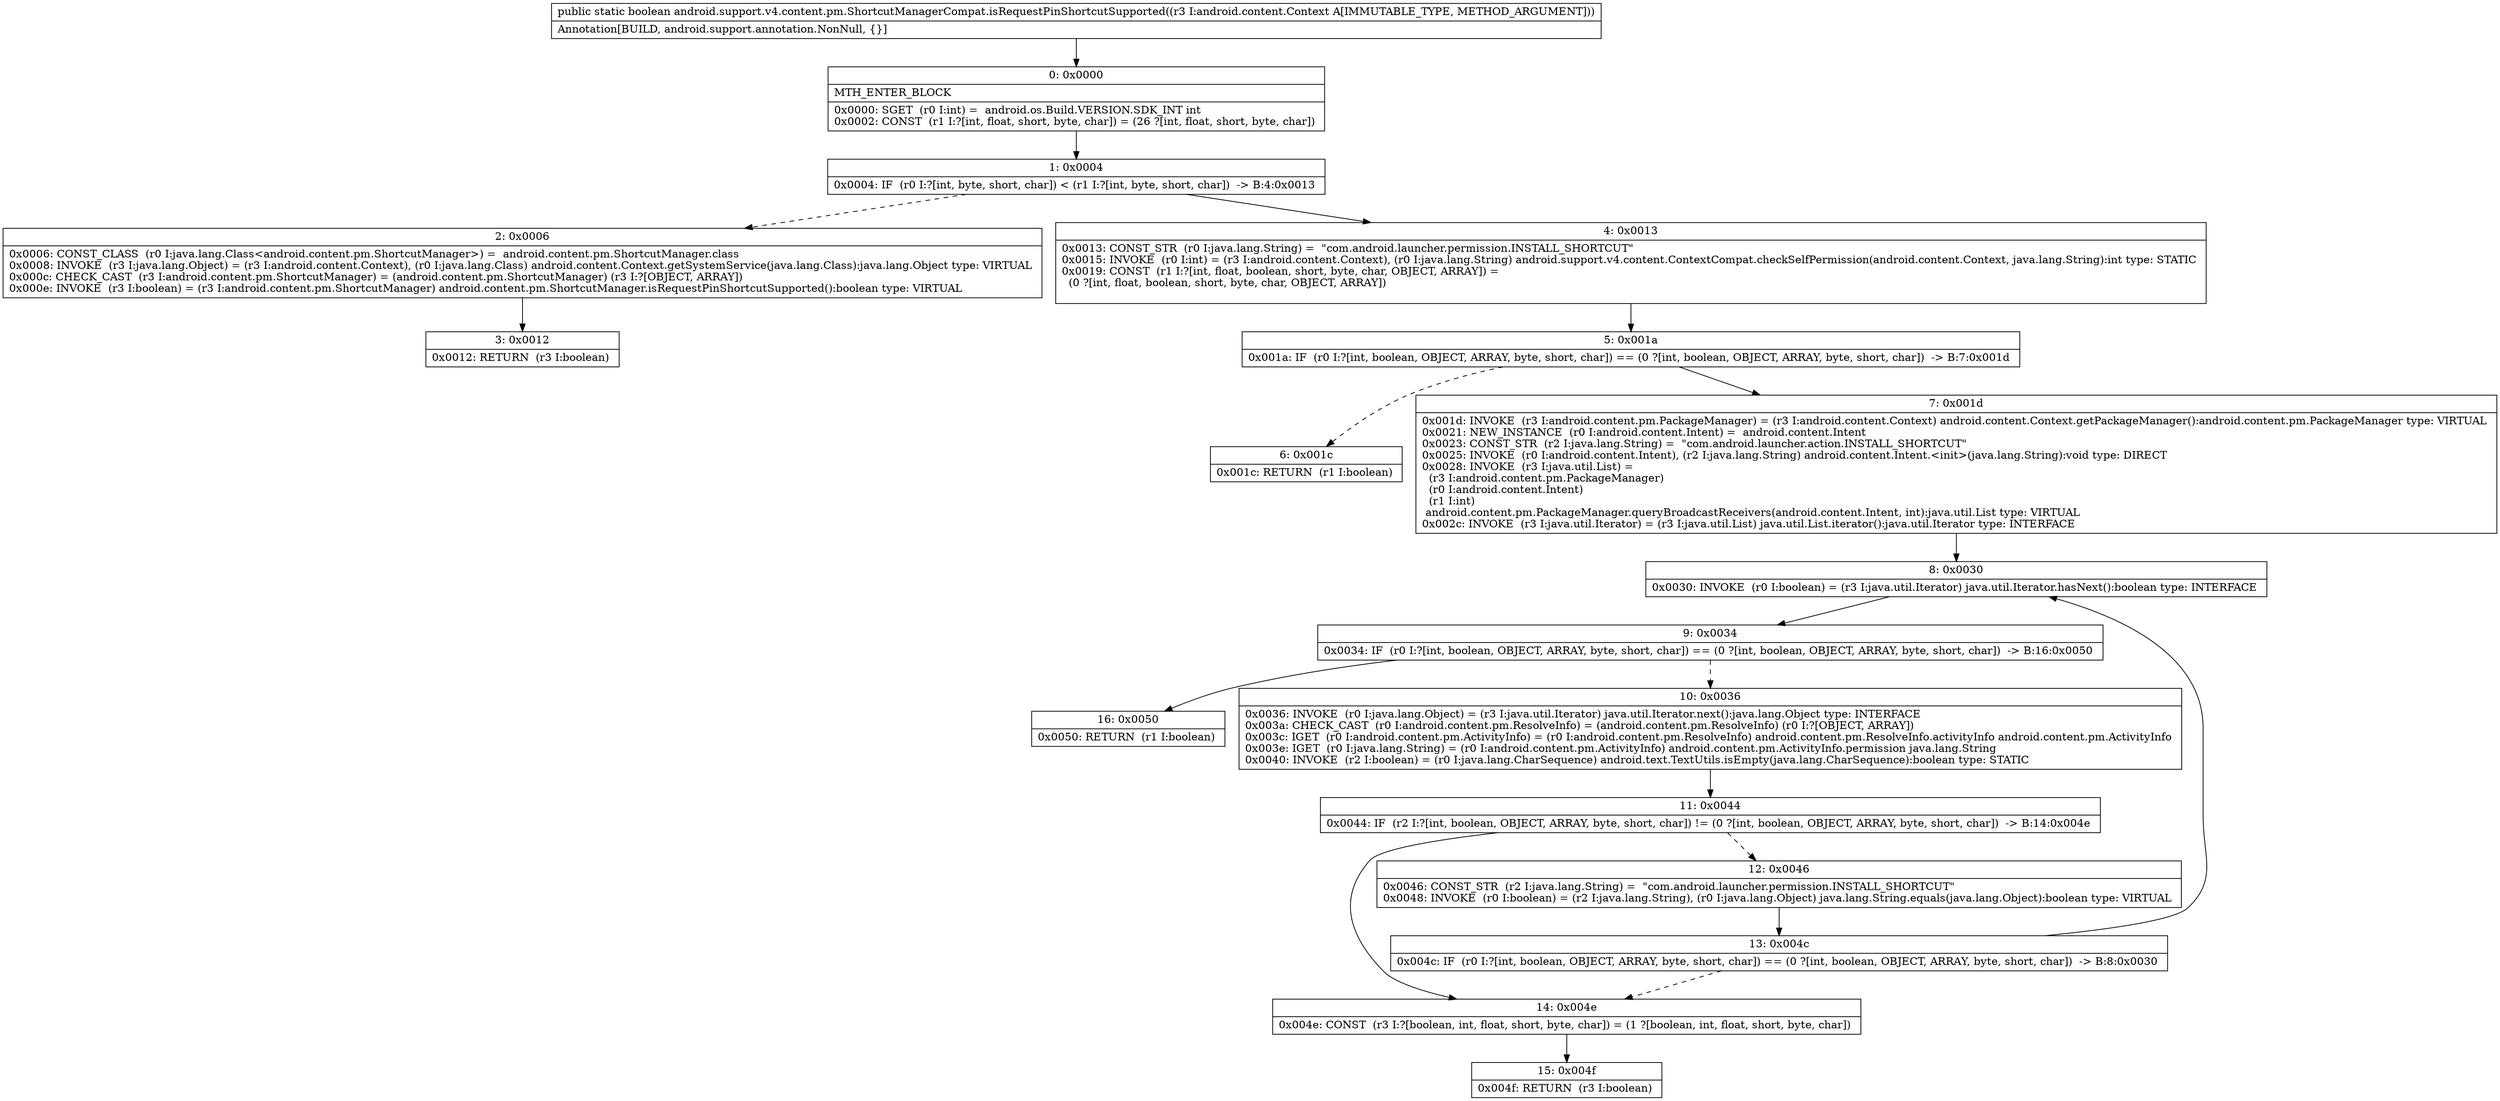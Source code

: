digraph "CFG forandroid.support.v4.content.pm.ShortcutManagerCompat.isRequestPinShortcutSupported(Landroid\/content\/Context;)Z" {
Node_0 [shape=record,label="{0\:\ 0x0000|MTH_ENTER_BLOCK\l|0x0000: SGET  (r0 I:int) =  android.os.Build.VERSION.SDK_INT int \l0x0002: CONST  (r1 I:?[int, float, short, byte, char]) = (26 ?[int, float, short, byte, char]) \l}"];
Node_1 [shape=record,label="{1\:\ 0x0004|0x0004: IF  (r0 I:?[int, byte, short, char]) \< (r1 I:?[int, byte, short, char])  \-\> B:4:0x0013 \l}"];
Node_2 [shape=record,label="{2\:\ 0x0006|0x0006: CONST_CLASS  (r0 I:java.lang.Class\<android.content.pm.ShortcutManager\>) =  android.content.pm.ShortcutManager.class \l0x0008: INVOKE  (r3 I:java.lang.Object) = (r3 I:android.content.Context), (r0 I:java.lang.Class) android.content.Context.getSystemService(java.lang.Class):java.lang.Object type: VIRTUAL \l0x000c: CHECK_CAST  (r3 I:android.content.pm.ShortcutManager) = (android.content.pm.ShortcutManager) (r3 I:?[OBJECT, ARRAY]) \l0x000e: INVOKE  (r3 I:boolean) = (r3 I:android.content.pm.ShortcutManager) android.content.pm.ShortcutManager.isRequestPinShortcutSupported():boolean type: VIRTUAL \l}"];
Node_3 [shape=record,label="{3\:\ 0x0012|0x0012: RETURN  (r3 I:boolean) \l}"];
Node_4 [shape=record,label="{4\:\ 0x0013|0x0013: CONST_STR  (r0 I:java.lang.String) =  \"com.android.launcher.permission.INSTALL_SHORTCUT\" \l0x0015: INVOKE  (r0 I:int) = (r3 I:android.content.Context), (r0 I:java.lang.String) android.support.v4.content.ContextCompat.checkSelfPermission(android.content.Context, java.lang.String):int type: STATIC \l0x0019: CONST  (r1 I:?[int, float, boolean, short, byte, char, OBJECT, ARRAY]) = \l  (0 ?[int, float, boolean, short, byte, char, OBJECT, ARRAY])\l \l}"];
Node_5 [shape=record,label="{5\:\ 0x001a|0x001a: IF  (r0 I:?[int, boolean, OBJECT, ARRAY, byte, short, char]) == (0 ?[int, boolean, OBJECT, ARRAY, byte, short, char])  \-\> B:7:0x001d \l}"];
Node_6 [shape=record,label="{6\:\ 0x001c|0x001c: RETURN  (r1 I:boolean) \l}"];
Node_7 [shape=record,label="{7\:\ 0x001d|0x001d: INVOKE  (r3 I:android.content.pm.PackageManager) = (r3 I:android.content.Context) android.content.Context.getPackageManager():android.content.pm.PackageManager type: VIRTUAL \l0x0021: NEW_INSTANCE  (r0 I:android.content.Intent) =  android.content.Intent \l0x0023: CONST_STR  (r2 I:java.lang.String) =  \"com.android.launcher.action.INSTALL_SHORTCUT\" \l0x0025: INVOKE  (r0 I:android.content.Intent), (r2 I:java.lang.String) android.content.Intent.\<init\>(java.lang.String):void type: DIRECT \l0x0028: INVOKE  (r3 I:java.util.List) = \l  (r3 I:android.content.pm.PackageManager)\l  (r0 I:android.content.Intent)\l  (r1 I:int)\l android.content.pm.PackageManager.queryBroadcastReceivers(android.content.Intent, int):java.util.List type: VIRTUAL \l0x002c: INVOKE  (r3 I:java.util.Iterator) = (r3 I:java.util.List) java.util.List.iterator():java.util.Iterator type: INTERFACE \l}"];
Node_8 [shape=record,label="{8\:\ 0x0030|0x0030: INVOKE  (r0 I:boolean) = (r3 I:java.util.Iterator) java.util.Iterator.hasNext():boolean type: INTERFACE \l}"];
Node_9 [shape=record,label="{9\:\ 0x0034|0x0034: IF  (r0 I:?[int, boolean, OBJECT, ARRAY, byte, short, char]) == (0 ?[int, boolean, OBJECT, ARRAY, byte, short, char])  \-\> B:16:0x0050 \l}"];
Node_10 [shape=record,label="{10\:\ 0x0036|0x0036: INVOKE  (r0 I:java.lang.Object) = (r3 I:java.util.Iterator) java.util.Iterator.next():java.lang.Object type: INTERFACE \l0x003a: CHECK_CAST  (r0 I:android.content.pm.ResolveInfo) = (android.content.pm.ResolveInfo) (r0 I:?[OBJECT, ARRAY]) \l0x003c: IGET  (r0 I:android.content.pm.ActivityInfo) = (r0 I:android.content.pm.ResolveInfo) android.content.pm.ResolveInfo.activityInfo android.content.pm.ActivityInfo \l0x003e: IGET  (r0 I:java.lang.String) = (r0 I:android.content.pm.ActivityInfo) android.content.pm.ActivityInfo.permission java.lang.String \l0x0040: INVOKE  (r2 I:boolean) = (r0 I:java.lang.CharSequence) android.text.TextUtils.isEmpty(java.lang.CharSequence):boolean type: STATIC \l}"];
Node_11 [shape=record,label="{11\:\ 0x0044|0x0044: IF  (r2 I:?[int, boolean, OBJECT, ARRAY, byte, short, char]) != (0 ?[int, boolean, OBJECT, ARRAY, byte, short, char])  \-\> B:14:0x004e \l}"];
Node_12 [shape=record,label="{12\:\ 0x0046|0x0046: CONST_STR  (r2 I:java.lang.String) =  \"com.android.launcher.permission.INSTALL_SHORTCUT\" \l0x0048: INVOKE  (r0 I:boolean) = (r2 I:java.lang.String), (r0 I:java.lang.Object) java.lang.String.equals(java.lang.Object):boolean type: VIRTUAL \l}"];
Node_13 [shape=record,label="{13\:\ 0x004c|0x004c: IF  (r0 I:?[int, boolean, OBJECT, ARRAY, byte, short, char]) == (0 ?[int, boolean, OBJECT, ARRAY, byte, short, char])  \-\> B:8:0x0030 \l}"];
Node_14 [shape=record,label="{14\:\ 0x004e|0x004e: CONST  (r3 I:?[boolean, int, float, short, byte, char]) = (1 ?[boolean, int, float, short, byte, char]) \l}"];
Node_15 [shape=record,label="{15\:\ 0x004f|0x004f: RETURN  (r3 I:boolean) \l}"];
Node_16 [shape=record,label="{16\:\ 0x0050|0x0050: RETURN  (r1 I:boolean) \l}"];
MethodNode[shape=record,label="{public static boolean android.support.v4.content.pm.ShortcutManagerCompat.isRequestPinShortcutSupported((r3 I:android.content.Context A[IMMUTABLE_TYPE, METHOD_ARGUMENT]))  | Annotation[BUILD, android.support.annotation.NonNull, \{\}]\l}"];
MethodNode -> Node_0;
Node_0 -> Node_1;
Node_1 -> Node_2[style=dashed];
Node_1 -> Node_4;
Node_2 -> Node_3;
Node_4 -> Node_5;
Node_5 -> Node_6[style=dashed];
Node_5 -> Node_7;
Node_7 -> Node_8;
Node_8 -> Node_9;
Node_9 -> Node_10[style=dashed];
Node_9 -> Node_16;
Node_10 -> Node_11;
Node_11 -> Node_12[style=dashed];
Node_11 -> Node_14;
Node_12 -> Node_13;
Node_13 -> Node_8;
Node_13 -> Node_14[style=dashed];
Node_14 -> Node_15;
}

